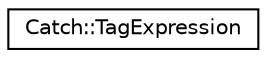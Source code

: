 digraph "Graphical Class Hierarchy"
{
  edge [fontname="Helvetica",fontsize="10",labelfontname="Helvetica",labelfontsize="10"];
  node [fontname="Helvetica",fontsize="10",shape=record];
  rankdir="LR";
  Node1 [label="Catch::TagExpression",height=0.2,width=0.4,color="black", fillcolor="white", style="filled",URL="$d7/dfe/classCatch_1_1TagExpression.html"];
}
